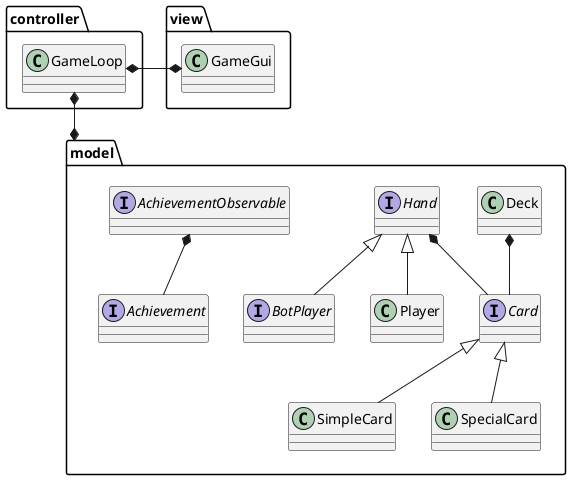 @startuml design_high_level

package model {
    interface Card

    Class SimpleCard extends Card

    Class SpecialCard extends Card

    Class Deck

    interface Hand

    Class Player extends Hand

    interface BotPlayer extends Hand

    interface Achievement

    interface AchievementObservable

}

package controller {
    class GameLoop
}

package view {
    class GameGui
}

model.Deck *-- model.Card
model.Hand *-- model.Card
model.AchievementObservable *-- model.Achievement

view.GameGui *-left-* controller.GameLoop

'controller.GameController *-u- model.Deck
'model.Player *-u-* controller.GameController
'model.BotPlayer *-u-* controller.GameController

model *-u-* controller.GameLoop


@enduml